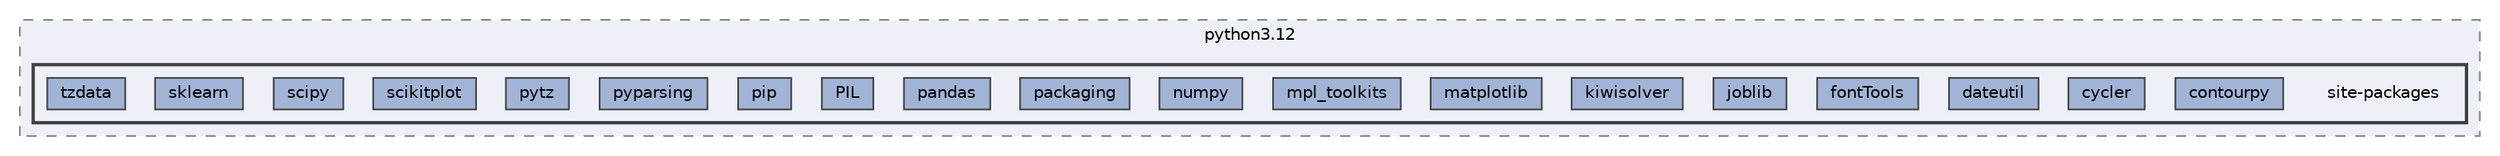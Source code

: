 digraph "/home/jam/Research/IRES-2025/dev/src/llm-scripts/testing/hypothesis-testing/hyp-env/lib/python3.12/site-packages"
{
 // LATEX_PDF_SIZE
  bgcolor="transparent";
  edge [fontname=Helvetica,fontsize=10,labelfontname=Helvetica,labelfontsize=10];
  node [fontname=Helvetica,fontsize=10,shape=box,height=0.2,width=0.4];
  compound=true
  subgraph clusterdir_ed8133538883844379882c9fac17a38e {
    graph [ bgcolor="#edf0f7", pencolor="grey50", label="python3.12", fontname=Helvetica,fontsize=10 style="filled,dashed", URL="dir_ed8133538883844379882c9fac17a38e.html",tooltip=""]
  subgraph clusterdir_ec5d4580713abd487320f8eae4ae4e88 {
    graph [ bgcolor="#edf0f7", pencolor="grey25", label="", fontname=Helvetica,fontsize=10 style="filled,bold", URL="dir_ec5d4580713abd487320f8eae4ae4e88.html",tooltip=""]
    dir_ec5d4580713abd487320f8eae4ae4e88 [shape=plaintext, label="site-packages"];
  dir_579886c37c4ba0c284415bc335594af6 [label="contourpy", fillcolor="#a2b4d6", color="grey25", style="filled", URL="dir_579886c37c4ba0c284415bc335594af6.html",tooltip=""];
  dir_e85313219b674c039803e51ccee6a7d6 [label="cycler", fillcolor="#a2b4d6", color="grey25", style="filled", URL="dir_e85313219b674c039803e51ccee6a7d6.html",tooltip=""];
  dir_09e45e6d3220ce54e5ed5dd882e9d5bd [label="dateutil", fillcolor="#a2b4d6", color="grey25", style="filled", URL="dir_09e45e6d3220ce54e5ed5dd882e9d5bd.html",tooltip=""];
  dir_c4d341538d3f7931a3933ed496353c3d [label="fontTools", fillcolor="#a2b4d6", color="grey25", style="filled", URL="dir_c4d341538d3f7931a3933ed496353c3d.html",tooltip=""];
  dir_48ac842f17c86a44117628dc3d2d407a [label="joblib", fillcolor="#a2b4d6", color="grey25", style="filled", URL="dir_48ac842f17c86a44117628dc3d2d407a.html",tooltip=""];
  dir_cea3afce87ce278cb94aed27c98f94eb [label="kiwisolver", fillcolor="#a2b4d6", color="grey25", style="filled", URL="dir_cea3afce87ce278cb94aed27c98f94eb.html",tooltip=""];
  dir_b7d6549aff4d72877f68c88558aeb595 [label="matplotlib", fillcolor="#a2b4d6", color="grey25", style="filled", URL="dir_b7d6549aff4d72877f68c88558aeb595.html",tooltip=""];
  dir_d5c2e02398fb08fb2ad6776b7ea02214 [label="mpl_toolkits", fillcolor="#a2b4d6", color="grey25", style="filled", URL="dir_d5c2e02398fb08fb2ad6776b7ea02214.html",tooltip=""];
  dir_2c642f87bc556e878af6fc431ed0cc78 [label="numpy", fillcolor="#a2b4d6", color="grey25", style="filled", URL="dir_2c642f87bc556e878af6fc431ed0cc78.html",tooltip=""];
  dir_9c9db5317e79d5fa5cbf8d82d0cdabbc [label="packaging", fillcolor="#a2b4d6", color="grey25", style="filled", URL="dir_9c9db5317e79d5fa5cbf8d82d0cdabbc.html",tooltip=""];
  dir_5c0b22d2391c9e6a1f2a40dde4e8dc94 [label="pandas", fillcolor="#a2b4d6", color="grey25", style="filled", URL="dir_5c0b22d2391c9e6a1f2a40dde4e8dc94.html",tooltip=""];
  dir_358f462bf23d028ad110f0f065e591ff [label="PIL", fillcolor="#a2b4d6", color="grey25", style="filled", URL="dir_358f462bf23d028ad110f0f065e591ff.html",tooltip=""];
  dir_13ce59a9dff6240f6954989de7c37ca3 [label="pip", fillcolor="#a2b4d6", color="grey25", style="filled", URL="dir_13ce59a9dff6240f6954989de7c37ca3.html",tooltip=""];
  dir_797c9b3ecd82ab51aec0e85c6074e4e9 [label="pyparsing", fillcolor="#a2b4d6", color="grey25", style="filled", URL="dir_797c9b3ecd82ab51aec0e85c6074e4e9.html",tooltip=""];
  dir_5d7187b6d1e1991db8e183577d52951f [label="pytz", fillcolor="#a2b4d6", color="grey25", style="filled", URL="dir_5d7187b6d1e1991db8e183577d52951f.html",tooltip=""];
  dir_8570d6b868470dbe42e6975610641a50 [label="scikitplot", fillcolor="#a2b4d6", color="grey25", style="filled", URL="dir_8570d6b868470dbe42e6975610641a50.html",tooltip=""];
  dir_814332bd57e1bf5f66b14a94b0fb7a0b [label="scipy", fillcolor="#a2b4d6", color="grey25", style="filled", URL="dir_814332bd57e1bf5f66b14a94b0fb7a0b.html",tooltip=""];
  dir_95412a8f6746b9685e089ed9447bfec4 [label="sklearn", fillcolor="#a2b4d6", color="grey25", style="filled", URL="dir_95412a8f6746b9685e089ed9447bfec4.html",tooltip=""];
  dir_97f20af7f1e40837d2d4fa6a8b046d3d [label="tzdata", fillcolor="#a2b4d6", color="grey25", style="filled", URL="dir_97f20af7f1e40837d2d4fa6a8b046d3d.html",tooltip=""];
  }
  }
}

